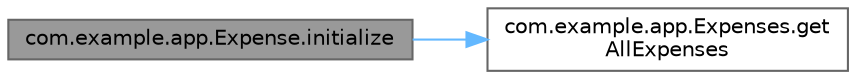 digraph "com.example.app.Expense.initialize"
{
 // LATEX_PDF_SIZE
  bgcolor="transparent";
  edge [fontname=Helvetica,fontsize=10,labelfontname=Helvetica,labelfontsize=10];
  node [fontname=Helvetica,fontsize=10,shape=box,height=0.2,width=0.4];
  rankdir="LR";
  Node1 [id="Node000001",label="com.example.app.Expense.initialize",height=0.2,width=0.4,color="gray40", fillcolor="grey60", style="filled", fontcolor="black",tooltip=" "];
  Node1 -> Node2 [id="edge2_Node000001_Node000002",color="steelblue1",style="solid",tooltip=" "];
  Node2 [id="Node000002",label="com.example.app.Expenses.get\lAllExpenses",height=0.2,width=0.4,color="grey40", fillcolor="white", style="filled",URL="$classcom_1_1example_1_1app_1_1_expenses.html#a3782fac40a53099b0dd0eecb6b50a081",tooltip=" "];
}
